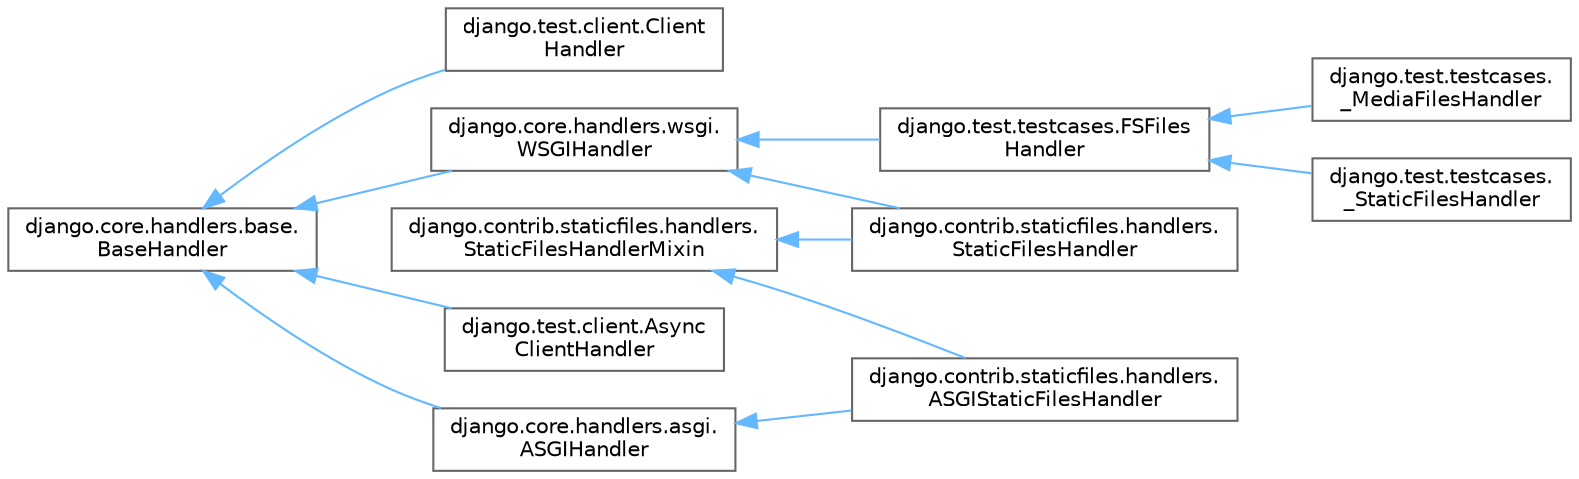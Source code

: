 digraph "Graphical Class Hierarchy"
{
 // LATEX_PDF_SIZE
  bgcolor="transparent";
  edge [fontname=Helvetica,fontsize=10,labelfontname=Helvetica,labelfontsize=10];
  node [fontname=Helvetica,fontsize=10,shape=box,height=0.2,width=0.4];
  rankdir="LR";
  Node0 [id="Node000000",label="django.core.handlers.base.\lBaseHandler",height=0.2,width=0.4,color="grey40", fillcolor="white", style="filled",URL="$classdjango_1_1core_1_1handlers_1_1base_1_1_base_handler.html",tooltip=" "];
  Node0 -> Node1 [id="edge1316_Node000000_Node000001",dir="back",color="steelblue1",style="solid",tooltip=" "];
  Node1 [id="Node000001",label="django.core.handlers.asgi.\lASGIHandler",height=0.2,width=0.4,color="grey40", fillcolor="white", style="filled",URL="$classdjango_1_1core_1_1handlers_1_1asgi_1_1_a_s_g_i_handler.html",tooltip=" "];
  Node1 -> Node2 [id="edge1317_Node000001_Node000002",dir="back",color="steelblue1",style="solid",tooltip=" "];
  Node2 [id="Node000002",label="django.contrib.staticfiles.handlers.\lASGIStaticFilesHandler",height=0.2,width=0.4,color="grey40", fillcolor="white", style="filled",URL="$classdjango_1_1contrib_1_1staticfiles_1_1handlers_1_1_a_s_g_i_static_files_handler.html",tooltip=" "];
  Node0 -> Node5 [id="edge1318_Node000000_Node000005",dir="back",color="steelblue1",style="solid",tooltip=" "];
  Node5 [id="Node000005",label="django.core.handlers.wsgi.\lWSGIHandler",height=0.2,width=0.4,color="grey40", fillcolor="white", style="filled",URL="$classdjango_1_1core_1_1handlers_1_1wsgi_1_1_w_s_g_i_handler.html",tooltip=" "];
  Node5 -> Node4 [id="edge1319_Node000005_Node000004",dir="back",color="steelblue1",style="solid",tooltip=" "];
  Node4 [id="Node000004",label="django.contrib.staticfiles.handlers.\lStaticFilesHandler",height=0.2,width=0.4,color="grey40", fillcolor="white", style="filled",URL="$classdjango_1_1contrib_1_1staticfiles_1_1handlers_1_1_static_files_handler.html",tooltip=" "];
  Node5 -> Node6 [id="edge1320_Node000005_Node000006",dir="back",color="steelblue1",style="solid",tooltip=" "];
  Node6 [id="Node000006",label="django.test.testcases.FSFiles\lHandler",height=0.2,width=0.4,color="grey40", fillcolor="white", style="filled",URL="$classdjango_1_1test_1_1testcases_1_1_f_s_files_handler.html",tooltip=" "];
  Node6 -> Node7 [id="edge1321_Node000006_Node000007",dir="back",color="steelblue1",style="solid",tooltip=" "];
  Node7 [id="Node000007",label="django.test.testcases.\l_MediaFilesHandler",height=0.2,width=0.4,color="grey40", fillcolor="white", style="filled",URL="$classdjango_1_1test_1_1testcases_1_1___media_files_handler.html",tooltip=" "];
  Node6 -> Node8 [id="edge1322_Node000006_Node000008",dir="back",color="steelblue1",style="solid",tooltip=" "];
  Node8 [id="Node000008",label="django.test.testcases.\l_StaticFilesHandler",height=0.2,width=0.4,color="grey40", fillcolor="white", style="filled",URL="$classdjango_1_1test_1_1testcases_1_1___static_files_handler.html",tooltip=" "];
  Node0 -> Node9 [id="edge1323_Node000000_Node000009",dir="back",color="steelblue1",style="solid",tooltip=" "];
  Node9 [id="Node000009",label="django.test.client.Async\lClientHandler",height=0.2,width=0.4,color="grey40", fillcolor="white", style="filled",URL="$classdjango_1_1test_1_1client_1_1_async_client_handler.html",tooltip=" "];
  Node0 -> Node10 [id="edge1324_Node000000_Node000010",dir="back",color="steelblue1",style="solid",tooltip=" "];
  Node10 [id="Node000010",label="django.test.client.Client\lHandler",height=0.2,width=0.4,color="grey40", fillcolor="white", style="filled",URL="$classdjango_1_1test_1_1client_1_1_client_handler.html",tooltip=" "];
  Node3 [id="Node000003",label="django.contrib.staticfiles.handlers.\lStaticFilesHandlerMixin",height=0.2,width=0.4,color="grey40", fillcolor="white", style="filled",URL="$classdjango_1_1contrib_1_1staticfiles_1_1handlers_1_1_static_files_handler_mixin.html",tooltip=" "];
  Node3 -> Node2 [id="edge1325_Node000003_Node000002",dir="back",color="steelblue1",style="solid",tooltip=" "];
  Node3 -> Node4 [id="edge1326_Node000003_Node000004",dir="back",color="steelblue1",style="solid",tooltip=" "];
}
